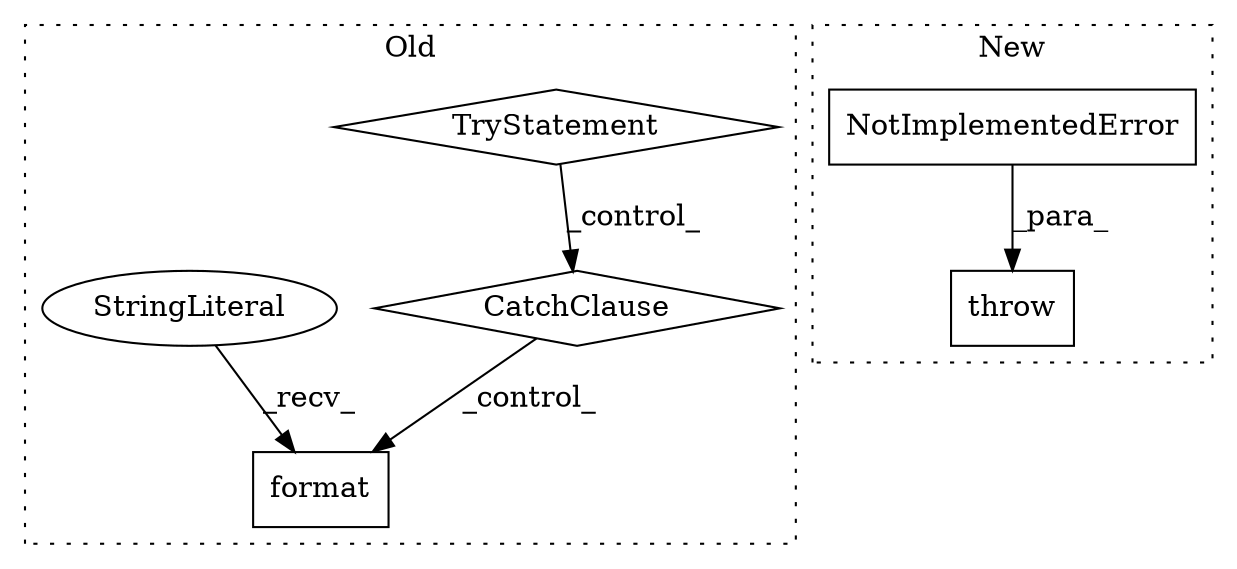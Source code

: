 digraph G {
subgraph cluster0 {
1 [label="TryStatement" a="54" s="764" l="4" shape="diamond"];
3 [label="CatchClause" a="12" s="1148,1170" l="11,2" shape="diamond"];
5 [label="format" a="32" s="1239,1268" l="7,1" shape="box"];
6 [label="StringLiteral" a="45" s="1194" l="44" shape="ellipse"];
label = "Old";
style="dotted";
}
subgraph cluster1 {
2 [label="NotImplementedError" a="32" s="607" l="21" shape="box"];
4 [label="throw" a="53" s="601" l="6" shape="box"];
label = "New";
style="dotted";
}
1 -> 3 [label="_control_"];
2 -> 4 [label="_para_"];
3 -> 5 [label="_control_"];
6 -> 5 [label="_recv_"];
}